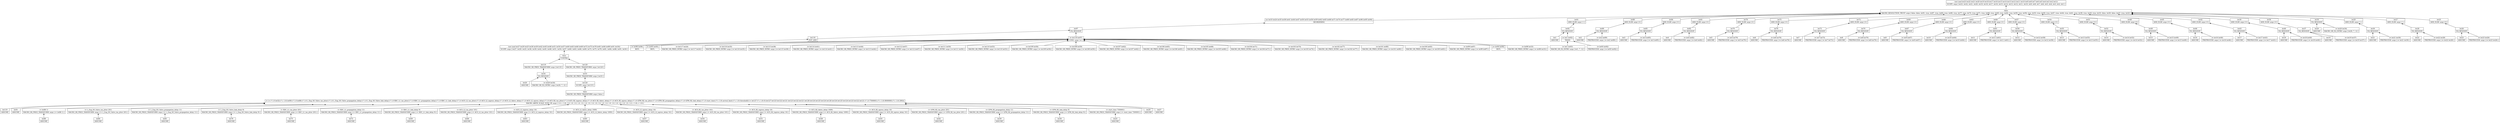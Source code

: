 
digraph proof {
	rankdir="BT";
	node [shape=record];
	comment="{\"letMap\" : {\"let1\" : \"(= arrival_time (+ start_time latency))\", \"let2\" : \"(= latency (+ GPM_R2_link_delay GPM_R2_propagation_delay GPM_R2_tas_jitter ACS_R2_egress_delay ACS_R2_fabric_delay ACS_R2_ingress_delay ACS_R2_tas_jitter ACS_L2_egress_delay ACS_L2_fabric_delay ACS_L2_ingress_delay ACS_L2_tas_jitter RDC_L1_link_delay RDC_L1_propagation_delay RDC_L1_tas_jitter L_Eng_SO_Valve_link_delay L_Eng_SO_Valve_propagation_delay L_Eng_SO_Valve_tas_jitter))\", \"let3\" : \"(= L_Eng_SO_Valve_tas_jitter 200)\", \"let4\" : \"(= L_Eng_SO_Valve_propagation_delay 10)\", \"let5\" : \"(= L_Eng_SO_Valve_link_delay 8)\", \"let6\" : \"(= RDC_L1_tas_jitter 200)\", \"let7\" : \"(= RDC_L1_propagation_delay 10)\", \"let8\" : \"(= RDC_L1_link_delay 8)\", \"let9\" : \"(= ACS_L2_tas_jitter 100)\", \"let10\" : \"(= ACS_L2_ingress_delay 9)\", \"let11\" : \"(= ACS_L2_fabric_delay 1008)\", \"let12\" : \"(= ACS_L2_egress_delay 9)\", \"let13\" : \"(= ACS_R2_tas_jitter 100)\", \"let14\" : \"(= ACS_R2_ingress_delay 9)\", \"let15\" : \"(= ACS_R2_fabric_delay 1008)\", \"let16\" : \"(= ACS_R2_egress_delay 9)\", \"let17\" : \"(= GPM_R2_tas_jitter 200)\", \"let18\" : \"(= GPM_R2_propagation_delay 10)\", \"let19\" : \"(= GPM_R2_link_delay 8)\", \"let20\" : \"(\>= arrival_time (+ arrival_limit threshold))\", \"let21\" : \"(= arrival_limit 8000000)\", \"let22\" : \"(= threshold 200)\", \"let23\" : \"(= start_time 7500000)\", \"let24\" : \"(\>= start_time 7500001)\", \"let25\" : \"(not let24)\", \"let26\" : \"(and let25 (\>= start_time 7500000))\", \"let27\" : \"(\>= threshold 200)\", \"let28\" : \"(and (not (\>= threshold 201)) let27)\", \"let29\" : \"(\>= arrival_limit 8000000)\", \"let30\" : \"(and (not (\>= arrival_limit 8000001)) let29)\", \"let31\" : \"(* (- 1) arrival_time)\", \"let32\" : \"(+ threshold let31 arrival_limit)\", \"let33\" : \"(\>= let32 1)\", \"let34\" : \"(not let33)\", \"let35\" : \"(\>= GPM_R2_link_delay 9)\", \"let36\" : \"(not let35)\", \"let37\" : \"(and let36 (\>= GPM_R2_link_delay 8))\", \"let38\" : \"(\>= GPM_R2_propagation_delay 11)\", \"let39\" : \"(not let38)\", \"let40\" : \"(and let39 (\>= GPM_R2_propagation_delay 10))\", \"let41\" : \"(\>= GPM_R2_tas_jitter 201)\", \"let42\" : \"(not let41)\", \"let43\" : \"(and let42 (\>= GPM_R2_tas_jitter 200))\", \"let44\" : \"(\>= ACS_R2_egress_delay 10)\", \"let45\" : \"(not let44)\", \"let46\" : \"(and let45 (\>= ACS_R2_egress_delay 9))\", \"let47\" : \"(\>= ACS_R2_fabric_delay 1009)\", \"let48\" : \"(not let47)\", \"let49\" : \"(and let48 (\>= ACS_R2_fabric_delay 1008))\", \"let50\" : \"(\>= ACS_R2_ingress_delay 10)\", \"let51\" : \"(not let50)\", \"let52\" : \"(and let51 (\>= ACS_R2_ingress_delay 9))\", \"let53\" : \"(\>= ACS_R2_tas_jitter 101)\", \"let54\" : \"(not let53)\", \"let55\" : \"(and let54 (\>= ACS_R2_tas_jitter 100))\", \"let56\" : \"(\>= ACS_L2_egress_delay 10)\", \"let57\" : \"(not let56)\", \"let58\" : \"(and let57 (\>= ACS_L2_egress_delay 9))\", \"let59\" : \"(\>= ACS_L2_fabric_delay 1009)\", \"let60\" : \"(not let59)\", \"let61\" : \"(and let60 (\>= ACS_L2_fabric_delay 1008))\", \"let62\" : \"(\>= ACS_L2_ingress_delay 10)\", \"let63\" : \"(not let62)\", \"let64\" : \"(and let63 (\>= ACS_L2_ingress_delay 9))\", \"let65\" : \"(\>= ACS_L2_tas_jitter 101)\", \"let66\" : \"(not let65)\", \"let67\" : \"(and let66 (\>= ACS_L2_tas_jitter 100))\", \"let68\" : \"(\>= RDC_L1_link_delay 9)\", \"let69\" : \"(not let68)\", \"let70\" : \"(and let69 (\>= RDC_L1_link_delay 8))\", \"let71\" : \"(\>= RDC_L1_propagation_delay 11)\", \"let72\" : \"(not let71)\", \"let73\" : \"(and let72 (\>= RDC_L1_propagation_delay 10))\", \"let74\" : \"(\>= RDC_L1_tas_jitter 201)\", \"let75\" : \"(not let74)\", \"let76\" : \"(and let75 (\>= RDC_L1_tas_jitter 200))\", \"let77\" : \"(\>= L_Eng_SO_Valve_link_delay 9)\", \"let78\" : \"(not let77)\", \"let79\" : \"(and let78 (\>= L_Eng_SO_Valve_link_delay 8))\", \"let80\" : \"(\>= L_Eng_SO_Valve_propagation_delay 11)\", \"let81\" : \"(not let80)\", \"let82\" : \"(and let81 (\>= L_Eng_SO_Valve_propagation_delay 10))\", \"let83\" : \"(\>= L_Eng_SO_Valve_tas_jitter 201)\", \"let84\" : \"(not let83)\", \"let85\" : \"(and let84 (\>= L_Eng_SO_Valve_tas_jitter 200))\", \"let86\" : \"(+ latency (* (- 1) GPM_R2_link_delay) (* (- 1) GPM_R2_propagation_delay) (* (- 1) GPM_R2_tas_jitter) (* (- 1) ACS_R2_egress_delay) (* (- 1) ACS_R2_fabric_delay) (* (- 1) ACS_R2_ingress_delay) (* (- 1) ACS_R2_tas_jitter) (* (- 1) ACS_L2_egress_delay) (* (- 1) ACS_L2_fabric_delay) (* (- 1) ACS_L2_ingress_delay) (* (- 1) ACS_L2_tas_jitter) (* (- 1) RDC_L1_link_delay) (* (- 1) RDC_L1_propagation_delay) (* (- 1) RDC_L1_tas_jitter) (* (- 1) L_Eng_SO_Valve_link_delay) (* (- 1) L_Eng_SO_Valve_propagation_delay) (* (- 1) L_Eng_SO_Valve_tas_jitter))\", \"let87\" : \"(\>= let86 1)\", \"let88\" : \"(not let87)\", \"let89\" : \"(and let88 (\>= let86 0))\", \"let90\" : \"(+ latency start_time let31)\", \"let91\" : \"(\>= let90 0)\", \"let92\" : \"(and (not (\>= let90 1)) let91)\", \"let93\" : \"(= latency (+ (* (- 1) start_time) arrival_time))\", \"let94\" : \"(not let91)\", \"let95\" : \"(not let29)\", \"let96\" : \"(not let27)\", \"let97\" : \"(or let96 let95 let24 let35 let38 let41 let44 let47 let50 let53 let56 let59 let62 let65 let68 let71 let74 let77 let80 let83 let87 let94 let33)\", \"let98\" : \"(not let34)\", \"let99\" : \"(not let88)\", \"let100\" : \"(not let84)\", \"let101\" : \"(not let81)\", \"let102\" : \"(not let78)\", \"let103\" : \"(not let75)\", \"let104\" : \"(not let72)\", \"let105\" : \"(not let69)\", \"let106\" : \"(not let66)\", \"let107\" : \"(not let63)\", \"let108\" : \"(not let60)\", \"let109\" : \"(not let57)\", \"let110\" : \"(not let54)\", \"let111\" : \"(not let51)\", \"let112\" : \"(not let48)\", \"let113\" : \"(not let45)\", \"let114\" : \"(not let42)\", \"let115\" : \"(not let39)\", \"let116\" : \"(not let36)\", \"let117\" : \"(not let25)\", \"let118\" : \"(or let96 let95 let117 let116 let115 let114 let113 let112 let111 let110 let109 let108 let107 let106 let105 let104 let103 let102 let101 let100 let99 let94 let98)\", \"let119\" : \"(\< let32 1)\", \"let120\" : \"(not let119)\", \"let121\" : \"(* 1.0 9)\", \"let122\" : \"(* 1.0 11)\", \"let123\" : \"(* 1.0 201)\", \"let124\" : \"(* 1.0 10)\", \"let125\" : \"(* 1.0 1009)\", \"let126\" : \"(* 1.0 101)\", \"let127\" : \"(* 1.0 1)\"}}";
	0 [ label = "{(not (and let23 let22 let21 let20 let19 let18 let17 let16 let15 let14 let13 let12 let11 let10 let9 let8 let7 let6 let5 let4 let3 let2 let1))|SCOPE :args [ let23, let22, let21, let20, let19, let18, let17, let16, let15, let14, let13, let12, let11, let10, let9, let8, let7, let6, let5, let4, let3, let2, let1 ]}", comment = "{\"subProofQty\":175}" ];
	1 [ label = "{false|MACRO_RESOLUTION_TRUST :args [ false, false, let91, true, let87, true, let83, true, let80, true, let77, true, let74, true, let71, true, let68, true, let65, true, let62, true, let59, true, let56, true, let53, true, let50, true, let47, true, let44, true, let41, true, let38, true, let35, true, let33, false, let29, false, let27, true, let24 ]}", comment = "{\"subProofQty\":174}" ];
	2 [ label = "{(or let33 let24 let35 let38 let41 let44 let47 let50 let53 let56 let59 let62 let65 let68 let71 let74 let77 let80 let83 let87 let96 let95 let94)|REORDERING}", comment = "{\"subProofQty\":80}" ];
	3 [ label = "{let97|EQ_RESOLVE}", comment = "{\"subProofQty\":79}" ];
	4 [ label = "{let118|NOT_AND}", comment = "{\"subProofQty\":54}" ];
	5 [ label = "{(not (and let27 let29 let25 let36 let39 let42 let45 let48 let51 let54 let57 let60 let63 let66 let69 let72 let75 let78 let81 let84 let88 let91 let34))|SCOPE :args [ let27, let29, let25, let36, let39, let42, let45, let48, let51, let54, let57, let60, let63, let66, let69, let72, let75, let78, let81, let84, let88, let91, let34 ]}", comment = "{\"subProofQty\":53}" ];
	6 [ label = "{false|CONTRA}", comment = "{\"subProofQty\":52}" ];
	7 [ label = "{let119|MACRO_SR_PRED_TRANSFORM :args [ let119 ]}", comment = "{\"subProofQty\":4}" ];
	8 [ label = "{let34|EQ_RESOLVE}", comment = "{\"subProofQty\":3}" ];
	9 [ label = "{let20|ASSUME}", comment = "{\"subProofQty\":1}" ];
	9 -> 8;
	10 [ label = "{(= let20 let34)|MACRO_SR_EQ_INTRO :args [ let20, 7, 12 ]}", comment = "{\"subProofQty\":1}" ];
	10 -> 8;
	8 -> 7;
	7 -> 6;
	11 [ label = "{let120|MACRO_SR_PRED_TRANSFORM :args [ let120 ]}", comment = "{\"subProofQty\":47}" ];
	12 [ label = "{let33|MACRO_SR_PRED_TRANSFORM :args [ let33 ]}", comment = "{\"subProofQty\":46}" ];
	13 [ label = "{let120|SCOPE :args [ let119 ]}", comment = "{\"subProofQty\":45}" ];
	14 [ label = "{false|MACRO_SR_PRED_TRANSFORM :args [ false ]}", comment = "{\"subProofQty\":44}" ];
	15 [ label = "{(\< (+ (* 1.0 let32) (* (- 1.0) let90) (* 1.0 let86) (* 1.0 L_Eng_SO_Valve_tas_jitter) (* 1.0 L_Eng_SO_Valve_propagation_delay) (* 1.0 L_Eng_SO_Valve_link_delay) (* 1.0 RDC_L1_tas_jitter) (* 1.0 RDC_L1_propagation_delay) (* 1.0 RDC_L1_link_delay) (* 1.0 ACS_L2_tas_jitter) (* 1.0 ACS_L2_ingress_delay) (* 1.0 ACS_L2_fabric_delay) (* 1.0 ACS_L2_egress_delay) (* 1.0 ACS_R2_tas_jitter) (* 1.0 ACS_R2_ingress_delay) (* 1.0 ACS_R2_fabric_delay) (* 1.0 ACS_R2_egress_delay) (* 1.0 GPM_R2_tas_jitter) (* 1.0 GPM_R2_propagation_delay) (* 1.0 GPM_R2_link_delay) (* 1.0 start_time) (* (- 1.0) arrival_limit) (* (- 1.0) threshold)) (+ let127 (* (- 1.0) 0) let127 let123 let122 let121 let123 let122 let121 let126 let124 let125 let124 let126 let124 let125 let124 let123 let122 let121 (* 1.0 7500001) (* (- 1.0) 8000000) (* (- 1.0) 200)))|MACRO_ARITH_SCALE_SUM_UB :args [ 1.0, (- 1.0), 1.0, 1.0, 1.0, 1.0, 1.0, 1.0, 1.0, 1.0, 1.0, 1.0, 1.0, 1.0, 1.0, 1.0, 1.0, 1.0, 1.0, 1.0, 1.0, (- 1.0), (- 1.0) ]}", comment = "{\"subProofQty\":43}" ];
	16 [ label = "{let119|ASSUME}", comment = "{\"subProofQty\":1}" ];
	16 -> 15;
	17 [ label = "{let91|ASSUME}", comment = "{\"subProofQty\":1}" ];
	17 -> 15;
	18 [ label = "{(\< let86 1)|MACRO_SR_PRED_TRANSFORM :args [ (\< let86 1) ]}", comment = "{\"subProofQty\":2}" ];
	19 [ label = "{let88|ASSUME}", comment = "{\"subProofQty\":1}" ];
	19 -> 18;
	18 -> 15;
	20 [ label = "{(\< L_Eng_SO_Valve_tas_jitter 201)|MACRO_SR_PRED_TRANSFORM :args [ (\< L_Eng_SO_Valve_tas_jitter 201) ]}", comment = "{\"subProofQty\":2}" ];
	21 [ label = "{let84|ASSUME}", comment = "{\"subProofQty\":1}" ];
	21 -> 20;
	20 -> 15;
	22 [ label = "{(\< L_Eng_SO_Valve_propagation_delay 11)|MACRO_SR_PRED_TRANSFORM :args [ (\< L_Eng_SO_Valve_propagation_delay 11) ]}", comment = "{\"subProofQty\":2}" ];
	23 [ label = "{let81|ASSUME}", comment = "{\"subProofQty\":1}" ];
	23 -> 22;
	22 -> 15;
	24 [ label = "{(\< L_Eng_SO_Valve_link_delay 9)|MACRO_SR_PRED_TRANSFORM :args [ (\< L_Eng_SO_Valve_link_delay 9) ]}", comment = "{\"subProofQty\":2}" ];
	25 [ label = "{let78|ASSUME}", comment = "{\"subProofQty\":1}" ];
	25 -> 24;
	24 -> 15;
	26 [ label = "{(\< RDC_L1_tas_jitter 201)|MACRO_SR_PRED_TRANSFORM :args [ (\< RDC_L1_tas_jitter 201) ]}", comment = "{\"subProofQty\":2}" ];
	27 [ label = "{let75|ASSUME}", comment = "{\"subProofQty\":1}" ];
	27 -> 26;
	26 -> 15;
	28 [ label = "{(\< RDC_L1_propagation_delay 11)|MACRO_SR_PRED_TRANSFORM :args [ (\< RDC_L1_propagation_delay 11) ]}", comment = "{\"subProofQty\":2}" ];
	29 [ label = "{let72|ASSUME}", comment = "{\"subProofQty\":1}" ];
	29 -> 28;
	28 -> 15;
	30 [ label = "{(\< RDC_L1_link_delay 9)|MACRO_SR_PRED_TRANSFORM :args [ (\< RDC_L1_link_delay 9) ]}", comment = "{\"subProofQty\":2}" ];
	31 [ label = "{let69|ASSUME}", comment = "{\"subProofQty\":1}" ];
	31 -> 30;
	30 -> 15;
	32 [ label = "{(\< ACS_L2_tas_jitter 101)|MACRO_SR_PRED_TRANSFORM :args [ (\< ACS_L2_tas_jitter 101) ]}", comment = "{\"subProofQty\":2}" ];
	33 [ label = "{let66|ASSUME}", comment = "{\"subProofQty\":1}" ];
	33 -> 32;
	32 -> 15;
	34 [ label = "{(\< ACS_L2_ingress_delay 10)|MACRO_SR_PRED_TRANSFORM :args [ (\< ACS_L2_ingress_delay 10) ]}", comment = "{\"subProofQty\":2}" ];
	35 [ label = "{let63|ASSUME}", comment = "{\"subProofQty\":1}" ];
	35 -> 34;
	34 -> 15;
	36 [ label = "{(\< ACS_L2_fabric_delay 1009)|MACRO_SR_PRED_TRANSFORM :args [ (\< ACS_L2_fabric_delay 1009) ]}", comment = "{\"subProofQty\":2}" ];
	37 [ label = "{let60|ASSUME}", comment = "{\"subProofQty\":1}" ];
	37 -> 36;
	36 -> 15;
	38 [ label = "{(\< ACS_L2_egress_delay 10)|MACRO_SR_PRED_TRANSFORM :args [ (\< ACS_L2_egress_delay 10) ]}", comment = "{\"subProofQty\":2}" ];
	39 [ label = "{let57|ASSUME}", comment = "{\"subProofQty\":1}" ];
	39 -> 38;
	38 -> 15;
	40 [ label = "{(\< ACS_R2_tas_jitter 101)|MACRO_SR_PRED_TRANSFORM :args [ (\< ACS_R2_tas_jitter 101) ]}", comment = "{\"subProofQty\":2}" ];
	41 [ label = "{let54|ASSUME}", comment = "{\"subProofQty\":1}" ];
	41 -> 40;
	40 -> 15;
	42 [ label = "{(\< ACS_R2_ingress_delay 10)|MACRO_SR_PRED_TRANSFORM :args [ (\< ACS_R2_ingress_delay 10) ]}", comment = "{\"subProofQty\":2}" ];
	43 [ label = "{let51|ASSUME}", comment = "{\"subProofQty\":1}" ];
	43 -> 42;
	42 -> 15;
	44 [ label = "{(\< ACS_R2_fabric_delay 1009)|MACRO_SR_PRED_TRANSFORM :args [ (\< ACS_R2_fabric_delay 1009) ]}", comment = "{\"subProofQty\":2}" ];
	45 [ label = "{let48|ASSUME}", comment = "{\"subProofQty\":1}" ];
	45 -> 44;
	44 -> 15;
	46 [ label = "{(\< ACS_R2_egress_delay 10)|MACRO_SR_PRED_TRANSFORM :args [ (\< ACS_R2_egress_delay 10) ]}", comment = "{\"subProofQty\":2}" ];
	47 [ label = "{let45|ASSUME}", comment = "{\"subProofQty\":1}" ];
	47 -> 46;
	46 -> 15;
	48 [ label = "{(\< GPM_R2_tas_jitter 201)|MACRO_SR_PRED_TRANSFORM :args [ (\< GPM_R2_tas_jitter 201) ]}", comment = "{\"subProofQty\":2}" ];
	49 [ label = "{let42|ASSUME}", comment = "{\"subProofQty\":1}" ];
	49 -> 48;
	48 -> 15;
	50 [ label = "{(\< GPM_R2_propagation_delay 11)|MACRO_SR_PRED_TRANSFORM :args [ (\< GPM_R2_propagation_delay 11) ]}", comment = "{\"subProofQty\":2}" ];
	51 [ label = "{let39|ASSUME}", comment = "{\"subProofQty\":1}" ];
	51 -> 50;
	50 -> 15;
	52 [ label = "{(\< GPM_R2_link_delay 9)|MACRO_SR_PRED_TRANSFORM :args [ (\< GPM_R2_link_delay 9) ]}", comment = "{\"subProofQty\":2}" ];
	53 [ label = "{let36|ASSUME}", comment = "{\"subProofQty\":1}" ];
	53 -> 52;
	52 -> 15;
	54 [ label = "{(\< start_time 7500001)|MACRO_SR_PRED_TRANSFORM :args [ (\< start_time 7500001) ]}", comment = "{\"subProofQty\":2}" ];
	55 [ label = "{let25|ASSUME}", comment = "{\"subProofQty\":1}" ];
	55 -> 54;
	54 -> 15;
	56 [ label = "{let29|ASSUME}", comment = "{\"subProofQty\":1}" ];
	56 -> 15;
	57 [ label = "{let27|ASSUME}", comment = "{\"subProofQty\":1}" ];
	57 -> 15;
	15 -> 14;
	14 -> 13;
	13 -> 12;
	12 -> 11;
	11 -> 6;
	6 -> 5;
	5 -> 4;
	4 -> 3;
	58 [ label = "{(= let118 let97)|CONG :args [ or ]}", comment = "{\"subProofQty\":24}" ];
	59 [ label = "{(= let96 let96)|REFL}", comment = "{\"subProofQty\":1}" ];
	59 -> 58;
	60 [ label = "{(= let95 let95)|REFL}", comment = "{\"subProofQty\":1}" ];
	60 -> 58;
	61 [ label = "{(= let117 let24)|MACRO_SR_PRED_INTRO :args [ (= let117 let24) ]}", comment = "{\"subProofQty\":1}" ];
	61 -> 58;
	62 [ label = "{(= let116 let35)|MACRO_SR_PRED_INTRO :args [ (= let116 let35) ]}", comment = "{\"subProofQty\":1}" ];
	62 -> 58;
	63 [ label = "{(= let115 let38)|MACRO_SR_PRED_INTRO :args [ (= let115 let38) ]}", comment = "{\"subProofQty\":1}" ];
	63 -> 58;
	64 [ label = "{(= let114 let41)|MACRO_SR_PRED_INTRO :args [ (= let114 let41) ]}", comment = "{\"subProofQty\":1}" ];
	64 -> 58;
	65 [ label = "{(= let113 let44)|MACRO_SR_PRED_INTRO :args [ (= let113 let44) ]}", comment = "{\"subProofQty\":1}" ];
	65 -> 58;
	66 [ label = "{(= let112 let47)|MACRO_SR_PRED_INTRO :args [ (= let112 let47) ]}", comment = "{\"subProofQty\":1}" ];
	66 -> 58;
	67 [ label = "{(= let111 let50)|MACRO_SR_PRED_INTRO :args [ (= let111 let50) ]}", comment = "{\"subProofQty\":1}" ];
	67 -> 58;
	68 [ label = "{(= let110 let53)|MACRO_SR_PRED_INTRO :args [ (= let110 let53) ]}", comment = "{\"subProofQty\":1}" ];
	68 -> 58;
	69 [ label = "{(= let109 let56)|MACRO_SR_PRED_INTRO :args [ (= let109 let56) ]}", comment = "{\"subProofQty\":1}" ];
	69 -> 58;
	70 [ label = "{(= let108 let59)|MACRO_SR_PRED_INTRO :args [ (= let108 let59) ]}", comment = "{\"subProofQty\":1}" ];
	70 -> 58;
	71 [ label = "{(= let107 let62)|MACRO_SR_PRED_INTRO :args [ (= let107 let62) ]}", comment = "{\"subProofQty\":1}" ];
	71 -> 58;
	72 [ label = "{(= let106 let65)|MACRO_SR_PRED_INTRO :args [ (= let106 let65) ]}", comment = "{\"subProofQty\":1}" ];
	72 -> 58;
	73 [ label = "{(= let105 let68)|MACRO_SR_PRED_INTRO :args [ (= let105 let68) ]}", comment = "{\"subProofQty\":1}" ];
	73 -> 58;
	74 [ label = "{(= let104 let71)|MACRO_SR_PRED_INTRO :args [ (= let104 let71) ]}", comment = "{\"subProofQty\":1}" ];
	74 -> 58;
	75 [ label = "{(= let103 let74)|MACRO_SR_PRED_INTRO :args [ (= let103 let74) ]}", comment = "{\"subProofQty\":1}" ];
	75 -> 58;
	76 [ label = "{(= let102 let77)|MACRO_SR_PRED_INTRO :args [ (= let102 let77) ]}", comment = "{\"subProofQty\":1}" ];
	76 -> 58;
	77 [ label = "{(= let101 let80)|MACRO_SR_PRED_INTRO :args [ (= let101 let80) ]}", comment = "{\"subProofQty\":1}" ];
	77 -> 58;
	78 [ label = "{(= let100 let83)|MACRO_SR_PRED_INTRO :args [ (= let100 let83) ]}", comment = "{\"subProofQty\":1}" ];
	78 -> 58;
	79 [ label = "{(= let99 let87)|MACRO_SR_PRED_INTRO :args [ (= let99 let87) ]}", comment = "{\"subProofQty\":1}" ];
	79 -> 58;
	80 [ label = "{(= let94 let94)|REFL}", comment = "{\"subProofQty\":1}" ];
	80 -> 58;
	81 [ label = "{(= let98 let33)|MACRO_SR_PRED_INTRO :args [ (= let98 let33) ]}", comment = "{\"subProofQty\":1}" ];
	81 -> 58;
	58 -> 3;
	3 -> 2;
	2 -> 1;
	82 [ label = "{let91|AND_ELIM :args [ 1 ]}", comment = "{\"subProofQty\":6}" ];
	83 [ label = "{let92|EQ_RESOLVE}", comment = "{\"subProofQty\":5}" ];
	84 [ label = "{let1|ASSUME}", comment = "{\"subProofQty\":1}" ];
	84 -> 83;
	85 [ label = "{(= let1 let92)|TRANS}", comment = "{\"subProofQty\":3}" ];
	86 [ label = "{(= let1 let93)|MACRO_SR_EQ_INTRO :args [ let1, 7, 12 ]}", comment = "{\"subProofQty\":1}" ];
	86 -> 85;
	87 [ label = "{(= let93 let92)|PREPROCESS :args [ (= let93 let92) ]}", comment = "{\"subProofQty\":1}" ];
	87 -> 85;
	85 -> 83;
	83 -> 82;
	82 -> 1;
	88 [ label = "{let88|AND_ELIM :args [ 0 ]}", comment = "{\"subProofQty\":4}" ];
	89 [ label = "{let89|EQ_RESOLVE}", comment = "{\"subProofQty\":3}" ];
	90 [ label = "{let2|ASSUME}", comment = "{\"subProofQty\":1}" ];
	90 -> 89;
	91 [ label = "{(= let2 let89)|PREPROCESS :args [ (= let2 let89) ]}", comment = "{\"subProofQty\":1}" ];
	91 -> 89;
	89 -> 88;
	88 -> 1;
	92 [ label = "{let84|AND_ELIM :args [ 0 ]}", comment = "{\"subProofQty\":4}" ];
	93 [ label = "{let85|EQ_RESOLVE}", comment = "{\"subProofQty\":3}" ];
	94 [ label = "{let3|ASSUME}", comment = "{\"subProofQty\":1}" ];
	94 -> 93;
	95 [ label = "{(= let3 let85)|PREPROCESS :args [ (= let3 let85) ]}", comment = "{\"subProofQty\":1}" ];
	95 -> 93;
	93 -> 92;
	92 -> 1;
	96 [ label = "{let81|AND_ELIM :args [ 0 ]}", comment = "{\"subProofQty\":4}" ];
	97 [ label = "{let82|EQ_RESOLVE}", comment = "{\"subProofQty\":3}" ];
	98 [ label = "{let4|ASSUME}", comment = "{\"subProofQty\":1}" ];
	98 -> 97;
	99 [ label = "{(= let4 let82)|PREPROCESS :args [ (= let4 let82) ]}", comment = "{\"subProofQty\":1}" ];
	99 -> 97;
	97 -> 96;
	96 -> 1;
	100 [ label = "{let78|AND_ELIM :args [ 0 ]}", comment = "{\"subProofQty\":4}" ];
	101 [ label = "{let79|EQ_RESOLVE}", comment = "{\"subProofQty\":3}" ];
	102 [ label = "{let5|ASSUME}", comment = "{\"subProofQty\":1}" ];
	102 -> 101;
	103 [ label = "{(= let5 let79)|PREPROCESS :args [ (= let5 let79) ]}", comment = "{\"subProofQty\":1}" ];
	103 -> 101;
	101 -> 100;
	100 -> 1;
	104 [ label = "{let75|AND_ELIM :args [ 0 ]}", comment = "{\"subProofQty\":4}" ];
	105 [ label = "{let76|EQ_RESOLVE}", comment = "{\"subProofQty\":3}" ];
	106 [ label = "{let6|ASSUME}", comment = "{\"subProofQty\":1}" ];
	106 -> 105;
	107 [ label = "{(= let6 let76)|PREPROCESS :args [ (= let6 let76) ]}", comment = "{\"subProofQty\":1}" ];
	107 -> 105;
	105 -> 104;
	104 -> 1;
	108 [ label = "{let72|AND_ELIM :args [ 0 ]}", comment = "{\"subProofQty\":4}" ];
	109 [ label = "{let73|EQ_RESOLVE}", comment = "{\"subProofQty\":3}" ];
	110 [ label = "{let7|ASSUME}", comment = "{\"subProofQty\":1}" ];
	110 -> 109;
	111 [ label = "{(= let7 let73)|PREPROCESS :args [ (= let7 let73) ]}", comment = "{\"subProofQty\":1}" ];
	111 -> 109;
	109 -> 108;
	108 -> 1;
	112 [ label = "{let69|AND_ELIM :args [ 0 ]}", comment = "{\"subProofQty\":4}" ];
	113 [ label = "{let70|EQ_RESOLVE}", comment = "{\"subProofQty\":3}" ];
	114 [ label = "{let8|ASSUME}", comment = "{\"subProofQty\":1}" ];
	114 -> 113;
	115 [ label = "{(= let8 let70)|PREPROCESS :args [ (= let8 let70) ]}", comment = "{\"subProofQty\":1}" ];
	115 -> 113;
	113 -> 112;
	112 -> 1;
	116 [ label = "{let66|AND_ELIM :args [ 0 ]}", comment = "{\"subProofQty\":4}" ];
	117 [ label = "{let67|EQ_RESOLVE}", comment = "{\"subProofQty\":3}" ];
	118 [ label = "{let9|ASSUME}", comment = "{\"subProofQty\":1}" ];
	118 -> 117;
	119 [ label = "{(= let9 let67)|PREPROCESS :args [ (= let9 let67) ]}", comment = "{\"subProofQty\":1}" ];
	119 -> 117;
	117 -> 116;
	116 -> 1;
	120 [ label = "{let63|AND_ELIM :args [ 0 ]}", comment = "{\"subProofQty\":4}" ];
	121 [ label = "{let64|EQ_RESOLVE}", comment = "{\"subProofQty\":3}" ];
	122 [ label = "{let10|ASSUME}", comment = "{\"subProofQty\":1}" ];
	122 -> 121;
	123 [ label = "{(= let10 let64)|PREPROCESS :args [ (= let10 let64) ]}", comment = "{\"subProofQty\":1}" ];
	123 -> 121;
	121 -> 120;
	120 -> 1;
	124 [ label = "{let60|AND_ELIM :args [ 0 ]}", comment = "{\"subProofQty\":4}" ];
	125 [ label = "{let61|EQ_RESOLVE}", comment = "{\"subProofQty\":3}" ];
	126 [ label = "{let11|ASSUME}", comment = "{\"subProofQty\":1}" ];
	126 -> 125;
	127 [ label = "{(= let11 let61)|PREPROCESS :args [ (= let11 let61) ]}", comment = "{\"subProofQty\":1}" ];
	127 -> 125;
	125 -> 124;
	124 -> 1;
	128 [ label = "{let57|AND_ELIM :args [ 0 ]}", comment = "{\"subProofQty\":4}" ];
	129 [ label = "{let58|EQ_RESOLVE}", comment = "{\"subProofQty\":3}" ];
	130 [ label = "{let12|ASSUME}", comment = "{\"subProofQty\":1}" ];
	130 -> 129;
	131 [ label = "{(= let12 let58)|PREPROCESS :args [ (= let12 let58) ]}", comment = "{\"subProofQty\":1}" ];
	131 -> 129;
	129 -> 128;
	128 -> 1;
	132 [ label = "{let54|AND_ELIM :args [ 0 ]}", comment = "{\"subProofQty\":4}" ];
	133 [ label = "{let55|EQ_RESOLVE}", comment = "{\"subProofQty\":3}" ];
	134 [ label = "{let13|ASSUME}", comment = "{\"subProofQty\":1}" ];
	134 -> 133;
	135 [ label = "{(= let13 let55)|PREPROCESS :args [ (= let13 let55) ]}", comment = "{\"subProofQty\":1}" ];
	135 -> 133;
	133 -> 132;
	132 -> 1;
	136 [ label = "{let51|AND_ELIM :args [ 0 ]}", comment = "{\"subProofQty\":4}" ];
	137 [ label = "{let52|EQ_RESOLVE}", comment = "{\"subProofQty\":3}" ];
	138 [ label = "{let14|ASSUME}", comment = "{\"subProofQty\":1}" ];
	138 -> 137;
	139 [ label = "{(= let14 let52)|PREPROCESS :args [ (= let14 let52) ]}", comment = "{\"subProofQty\":1}" ];
	139 -> 137;
	137 -> 136;
	136 -> 1;
	140 [ label = "{let48|AND_ELIM :args [ 0 ]}", comment = "{\"subProofQty\":4}" ];
	141 [ label = "{let49|EQ_RESOLVE}", comment = "{\"subProofQty\":3}" ];
	142 [ label = "{let15|ASSUME}", comment = "{\"subProofQty\":1}" ];
	142 -> 141;
	143 [ label = "{(= let15 let49)|PREPROCESS :args [ (= let15 let49) ]}", comment = "{\"subProofQty\":1}" ];
	143 -> 141;
	141 -> 140;
	140 -> 1;
	144 [ label = "{let45|AND_ELIM :args [ 0 ]}", comment = "{\"subProofQty\":4}" ];
	145 [ label = "{let46|EQ_RESOLVE}", comment = "{\"subProofQty\":3}" ];
	146 [ label = "{let16|ASSUME}", comment = "{\"subProofQty\":1}" ];
	146 -> 145;
	147 [ label = "{(= let16 let46)|PREPROCESS :args [ (= let16 let46) ]}", comment = "{\"subProofQty\":1}" ];
	147 -> 145;
	145 -> 144;
	144 -> 1;
	148 [ label = "{let42|AND_ELIM :args [ 0 ]}", comment = "{\"subProofQty\":4}" ];
	149 [ label = "{let43|EQ_RESOLVE}", comment = "{\"subProofQty\":3}" ];
	150 [ label = "{let17|ASSUME}", comment = "{\"subProofQty\":1}" ];
	150 -> 149;
	151 [ label = "{(= let17 let43)|PREPROCESS :args [ (= let17 let43) ]}", comment = "{\"subProofQty\":1}" ];
	151 -> 149;
	149 -> 148;
	148 -> 1;
	152 [ label = "{let39|AND_ELIM :args [ 0 ]}", comment = "{\"subProofQty\":4}" ];
	153 [ label = "{let40|EQ_RESOLVE}", comment = "{\"subProofQty\":3}" ];
	154 [ label = "{let18|ASSUME}", comment = "{\"subProofQty\":1}" ];
	154 -> 153;
	155 [ label = "{(= let18 let40)|PREPROCESS :args [ (= let18 let40) ]}", comment = "{\"subProofQty\":1}" ];
	155 -> 153;
	153 -> 152;
	152 -> 1;
	156 [ label = "{let36|AND_ELIM :args [ 0 ]}", comment = "{\"subProofQty\":4}" ];
	157 [ label = "{let37|EQ_RESOLVE}", comment = "{\"subProofQty\":3}" ];
	158 [ label = "{let19|ASSUME}", comment = "{\"subProofQty\":1}" ];
	158 -> 157;
	159 [ label = "{(= let19 let37)|PREPROCESS :args [ (= let19 let37) ]}", comment = "{\"subProofQty\":1}" ];
	159 -> 157;
	157 -> 156;
	156 -> 1;
	160 [ label = "{let34|EQ_RESOLVE}", comment = "{\"subProofQty\":3}" ];
	161 [ label = "{let20|ASSUME}", comment = "{\"subProofQty\":1}" ];
	161 -> 160;
	162 [ label = "{(= let20 let34)|MACRO_SR_EQ_INTRO :args [ let20, 7, 12 ]}", comment = "{\"subProofQty\":1}" ];
	162 -> 160;
	160 -> 1;
	163 [ label = "{let29|AND_ELIM :args [ 1 ]}", comment = "{\"subProofQty\":4}" ];
	164 [ label = "{let30|EQ_RESOLVE}", comment = "{\"subProofQty\":3}" ];
	165 [ label = "{let21|ASSUME}", comment = "{\"subProofQty\":1}" ];
	165 -> 164;
	166 [ label = "{(= let21 let30)|PREPROCESS :args [ (= let21 let30) ]}", comment = "{\"subProofQty\":1}" ];
	166 -> 164;
	164 -> 163;
	163 -> 1;
	167 [ label = "{let27|AND_ELIM :args [ 1 ]}", comment = "{\"subProofQty\":4}" ];
	168 [ label = "{let28|EQ_RESOLVE}", comment = "{\"subProofQty\":3}" ];
	169 [ label = "{let22|ASSUME}", comment = "{\"subProofQty\":1}" ];
	169 -> 168;
	170 [ label = "{(= let22 let28)|PREPROCESS :args [ (= let22 let28) ]}", comment = "{\"subProofQty\":1}" ];
	170 -> 168;
	168 -> 167;
	167 -> 1;
	171 [ label = "{let25|AND_ELIM :args [ 0 ]}", comment = "{\"subProofQty\":4}" ];
	172 [ label = "{let26|EQ_RESOLVE}", comment = "{\"subProofQty\":3}" ];
	173 [ label = "{let23|ASSUME}", comment = "{\"subProofQty\":1}" ];
	173 -> 172;
	174 [ label = "{(= let23 let26)|PREPROCESS :args [ (= let23 let26) ]}", comment = "{\"subProofQty\":1}" ];
	174 -> 172;
	172 -> 171;
	171 -> 1;
	1 -> 0;

}

